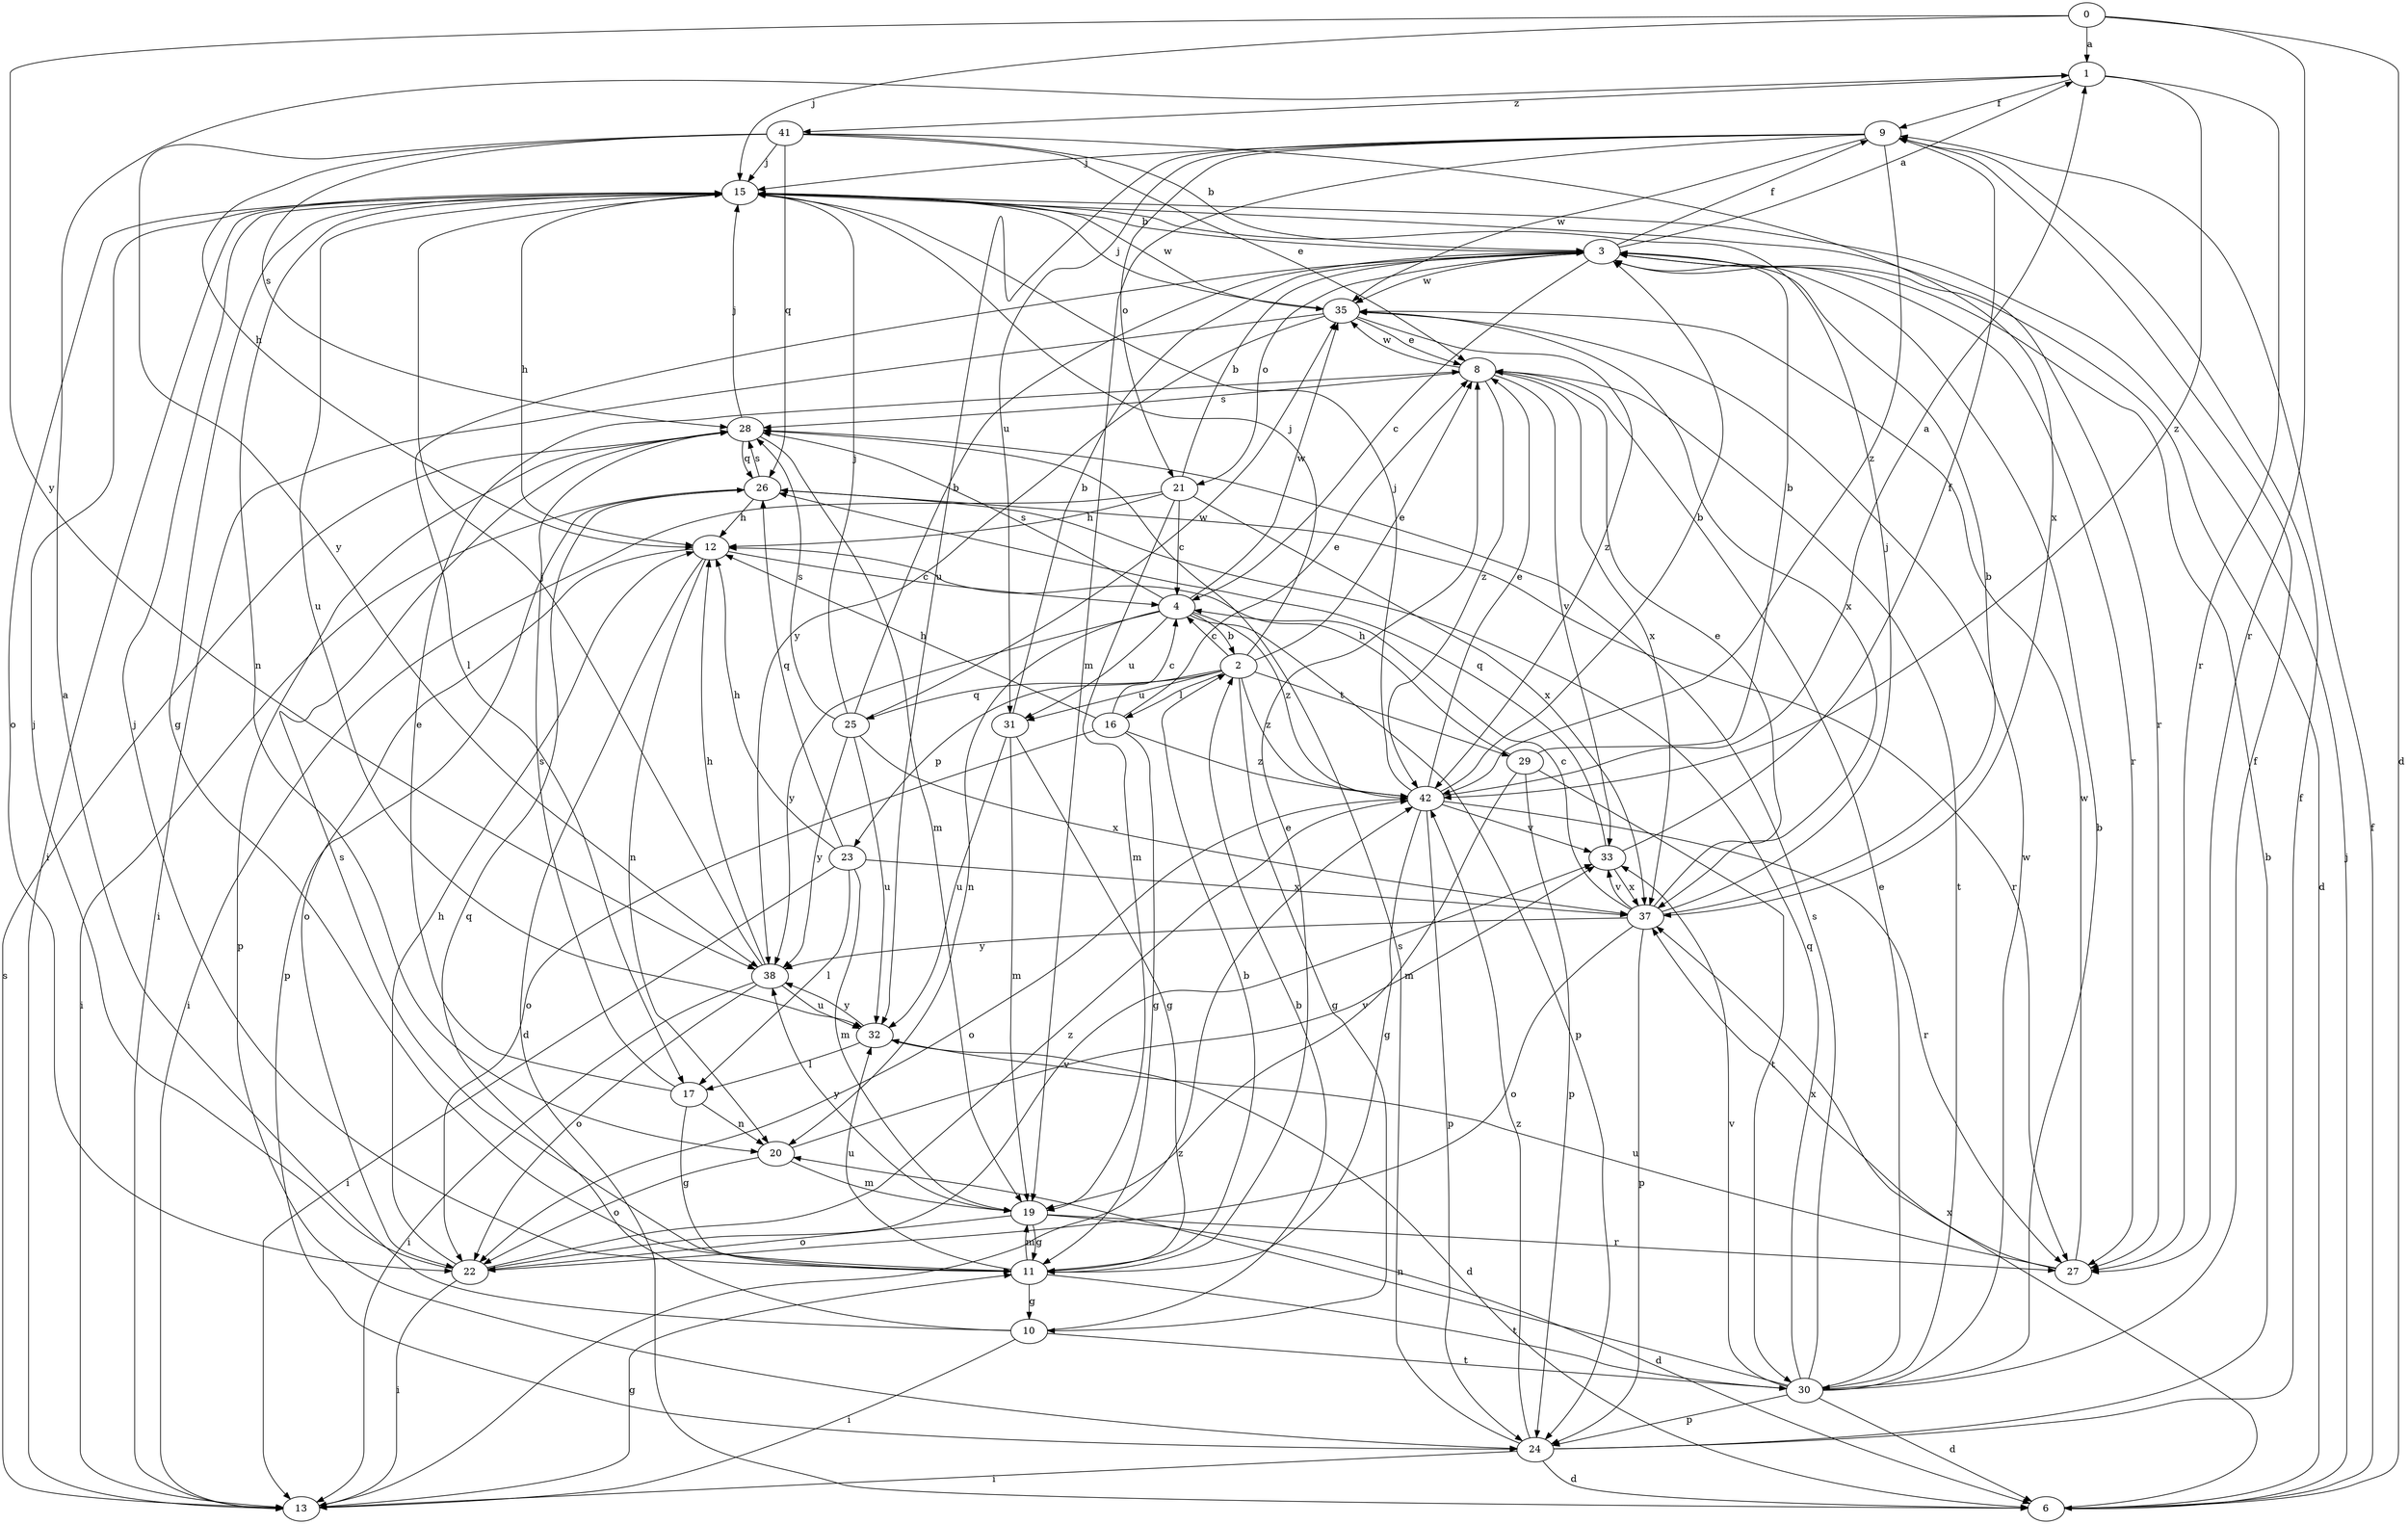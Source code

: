 strict digraph  {
0;
1;
2;
3;
4;
6;
8;
9;
10;
11;
12;
13;
15;
16;
17;
19;
20;
21;
22;
23;
24;
25;
26;
27;
28;
29;
30;
31;
32;
33;
35;
37;
38;
41;
42;
0 -> 1  [label=a];
0 -> 6  [label=d];
0 -> 15  [label=j];
0 -> 27  [label=r];
0 -> 38  [label=y];
1 -> 9  [label=f];
1 -> 27  [label=r];
1 -> 41  [label=z];
1 -> 42  [label=z];
2 -> 4  [label=c];
2 -> 8  [label=e];
2 -> 10  [label=g];
2 -> 15  [label=j];
2 -> 16  [label=l];
2 -> 23  [label=p];
2 -> 25  [label=q];
2 -> 29  [label=t];
2 -> 31  [label=u];
2 -> 42  [label=z];
3 -> 1  [label=a];
3 -> 4  [label=c];
3 -> 6  [label=d];
3 -> 9  [label=f];
3 -> 17  [label=l];
3 -> 21  [label=o];
3 -> 27  [label=r];
3 -> 35  [label=w];
4 -> 2  [label=b];
4 -> 20  [label=n];
4 -> 24  [label=p];
4 -> 28  [label=s];
4 -> 31  [label=u];
4 -> 35  [label=w];
4 -> 38  [label=y];
4 -> 42  [label=z];
6 -> 9  [label=f];
6 -> 15  [label=j];
6 -> 37  [label=x];
8 -> 28  [label=s];
8 -> 30  [label=t];
8 -> 33  [label=v];
8 -> 35  [label=w];
8 -> 37  [label=x];
8 -> 42  [label=z];
9 -> 15  [label=j];
9 -> 19  [label=m];
9 -> 21  [label=o];
9 -> 31  [label=u];
9 -> 32  [label=u];
9 -> 35  [label=w];
9 -> 42  [label=z];
10 -> 1  [label=a];
10 -> 2  [label=b];
10 -> 13  [label=i];
10 -> 26  [label=q];
10 -> 30  [label=t];
11 -> 2  [label=b];
11 -> 8  [label=e];
11 -> 10  [label=g];
11 -> 15  [label=j];
11 -> 19  [label=m];
11 -> 28  [label=s];
11 -> 30  [label=t];
11 -> 32  [label=u];
12 -> 4  [label=c];
12 -> 6  [label=d];
12 -> 20  [label=n];
12 -> 22  [label=o];
13 -> 11  [label=g];
13 -> 28  [label=s];
13 -> 42  [label=z];
15 -> 3  [label=b];
15 -> 11  [label=g];
15 -> 12  [label=h];
15 -> 13  [label=i];
15 -> 20  [label=n];
15 -> 22  [label=o];
15 -> 27  [label=r];
15 -> 32  [label=u];
15 -> 35  [label=w];
16 -> 4  [label=c];
16 -> 8  [label=e];
16 -> 11  [label=g];
16 -> 12  [label=h];
16 -> 22  [label=o];
16 -> 42  [label=z];
17 -> 8  [label=e];
17 -> 11  [label=g];
17 -> 20  [label=n];
17 -> 28  [label=s];
19 -> 6  [label=d];
19 -> 11  [label=g];
19 -> 22  [label=o];
19 -> 27  [label=r];
19 -> 38  [label=y];
20 -> 19  [label=m];
20 -> 22  [label=o];
20 -> 33  [label=v];
21 -> 3  [label=b];
21 -> 4  [label=c];
21 -> 12  [label=h];
21 -> 13  [label=i];
21 -> 19  [label=m];
21 -> 37  [label=x];
22 -> 12  [label=h];
22 -> 13  [label=i];
22 -> 15  [label=j];
22 -> 33  [label=v];
22 -> 42  [label=z];
23 -> 12  [label=h];
23 -> 13  [label=i];
23 -> 17  [label=l];
23 -> 19  [label=m];
23 -> 26  [label=q];
23 -> 37  [label=x];
24 -> 3  [label=b];
24 -> 6  [label=d];
24 -> 9  [label=f];
24 -> 13  [label=i];
24 -> 28  [label=s];
24 -> 42  [label=z];
25 -> 3  [label=b];
25 -> 15  [label=j];
25 -> 28  [label=s];
25 -> 32  [label=u];
25 -> 35  [label=w];
25 -> 37  [label=x];
25 -> 38  [label=y];
26 -> 12  [label=h];
26 -> 13  [label=i];
26 -> 24  [label=p];
26 -> 27  [label=r];
26 -> 28  [label=s];
27 -> 32  [label=u];
27 -> 35  [label=w];
27 -> 37  [label=x];
28 -> 15  [label=j];
28 -> 19  [label=m];
28 -> 24  [label=p];
28 -> 26  [label=q];
29 -> 3  [label=b];
29 -> 12  [label=h];
29 -> 19  [label=m];
29 -> 24  [label=p];
29 -> 30  [label=t];
30 -> 3  [label=b];
30 -> 6  [label=d];
30 -> 8  [label=e];
30 -> 9  [label=f];
30 -> 20  [label=n];
30 -> 24  [label=p];
30 -> 26  [label=q];
30 -> 28  [label=s];
30 -> 33  [label=v];
30 -> 35  [label=w];
31 -> 3  [label=b];
31 -> 11  [label=g];
31 -> 19  [label=m];
31 -> 32  [label=u];
32 -> 6  [label=d];
32 -> 17  [label=l];
32 -> 38  [label=y];
33 -> 9  [label=f];
33 -> 26  [label=q];
33 -> 37  [label=x];
35 -> 8  [label=e];
35 -> 13  [label=i];
35 -> 15  [label=j];
35 -> 37  [label=x];
35 -> 38  [label=y];
35 -> 42  [label=z];
37 -> 3  [label=b];
37 -> 4  [label=c];
37 -> 8  [label=e];
37 -> 15  [label=j];
37 -> 22  [label=o];
37 -> 24  [label=p];
37 -> 33  [label=v];
37 -> 38  [label=y];
38 -> 12  [label=h];
38 -> 13  [label=i];
38 -> 15  [label=j];
38 -> 22  [label=o];
38 -> 32  [label=u];
41 -> 3  [label=b];
41 -> 8  [label=e];
41 -> 12  [label=h];
41 -> 15  [label=j];
41 -> 26  [label=q];
41 -> 28  [label=s];
41 -> 37  [label=x];
41 -> 38  [label=y];
42 -> 1  [label=a];
42 -> 3  [label=b];
42 -> 8  [label=e];
42 -> 11  [label=g];
42 -> 15  [label=j];
42 -> 22  [label=o];
42 -> 24  [label=p];
42 -> 27  [label=r];
42 -> 33  [label=v];
}
